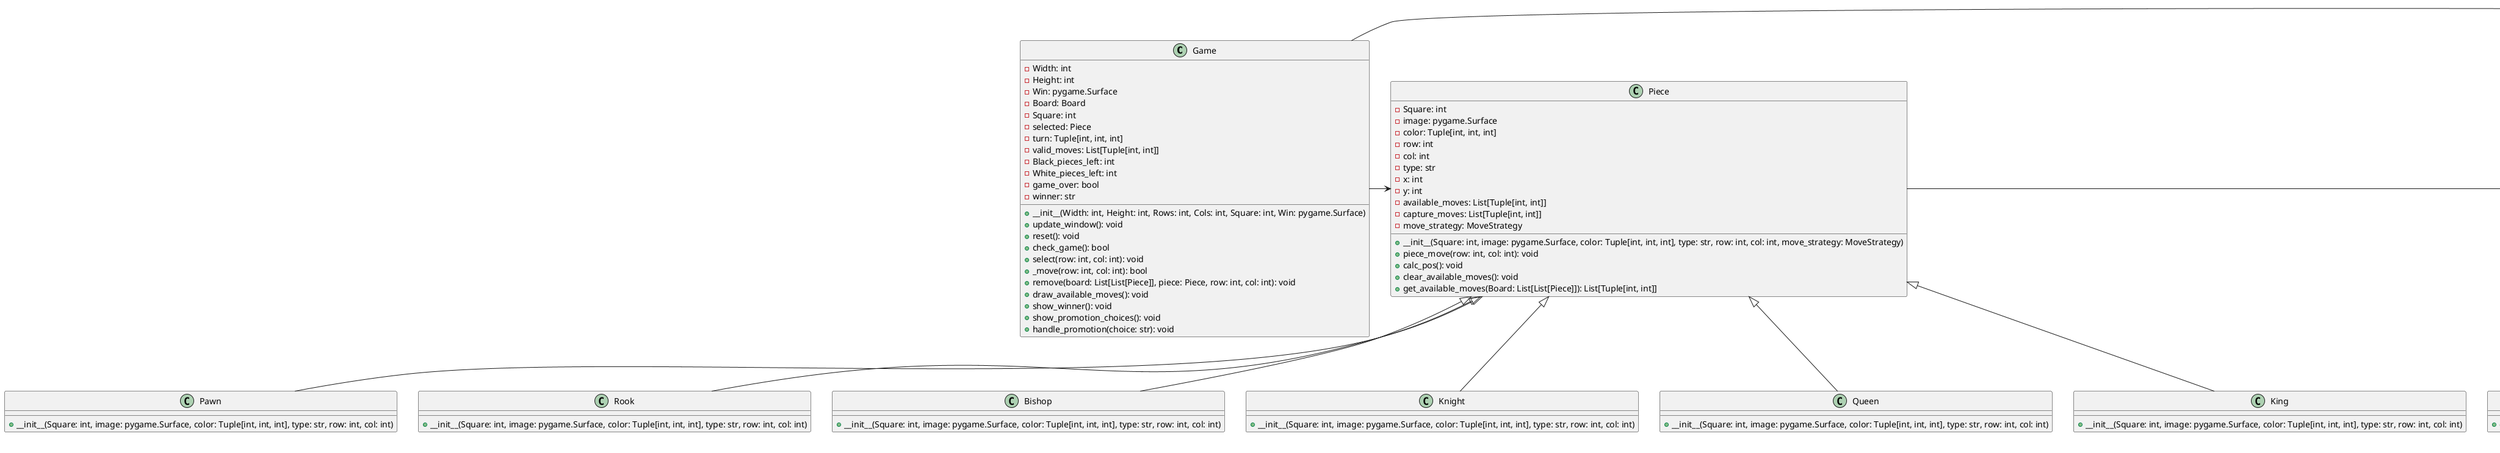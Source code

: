@startuml class
!define AbstractClass class

class Game {
    -Width: int
    -Height: int
    -Win: pygame.Surface
    -Board: Board
    -Square: int
    -selected: Piece
    -turn: Tuple[int, int, int]
    -valid_moves: List[Tuple[int, int]]
    -Black_pieces_left: int
    -White_pieces_left: int
    -game_over: bool
    -winner: str
    +__init__(Width: int, Height: int, Rows: int, Cols: int, Square: int, Win: pygame.Surface)
    +update_window(): void
    +reset(): void
    +check_game(): bool
    +select(row: int, col: int): void
    +_move(row: int, col: int): bool
    +remove(board: List[List[Piece]], piece: Piece, row: int, col: int): void
    +draw_available_moves(): void
    +show_winner(): void
    +show_promotion_choices(): void
    +handle_promotion(choice: str): void
}

class Piece {
    -Square: int
    -image: pygame.Surface
    -color: Tuple[int, int, int]
    -row: int
    -col: int
    -type: str
    -x: int
    -y: int
    -available_moves: List[Tuple[int, int]]
    -capture_moves: List[Tuple[int, int]]
    -move_strategy: MoveStrategy
    +__init__(Square: int, image: pygame.Surface, color: Tuple[int, int, int], type: str, row: int, col: int, move_strategy: MoveStrategy)
    +piece_move(row: int, col: int): void
    +calc_pos(): void
    +clear_available_moves(): void
    +get_available_moves(Board: List[List[Piece]]): List[Tuple[int, int]]
}

AbstractClass MoveStrategy {
    {abstract} +get_available_moves(piece: Piece, Board: List[List[Piece]]): List[Tuple[int, int]]
}

class PawnMoveStrategy {
    +get_available_moves(piece: Piece, Board: List[List[Piece]]): List[Tuple[int, int]]
}

class RookMoveStrategy {
    +get_available_moves(piece: Piece, Board: List[List[Piece]]): List[Tuple[int, int]]
}

class BishopMoveStrategy {
    +get_available_moves(piece: Piece, Board: List[List[Piece]]): List[Tuple[int, int]]
}

class KnightMoveStrategy {
    +get_available_moves(piece: Piece, Board: List[List[Piece]]): List[Tuple[int, int]]
}

class QueenMoveStrategy {
    +get_available_moves(piece: Piece, Board: List[List[Piece]]): List[Tuple[int, int]]
}

class KingMoveStrategy {
    +get_available_moves(piece: Piece, Board: List[List[Piece]]): List[Tuple[int, int]]
    +is_in_check(piece: Piece, Board: List[List[Piece]]): bool
    +is_in_check_path(piece: Piece, Board: List[List[Piece]], path: List[Tuple[int, int]]): bool
    +enemies_moves(piece: Piece, Board: List[List[Piece]]): List[Tuple[int, int]]
}

class Pawn {
    +__init__(Square: int, image: pygame.Surface, color: Tuple[int, int, int], type: str, row: int, col: int)
}

class Rook {
    +__init__(Square: int, image: pygame.Surface, color: Tuple[int, int, int], type: str, row: int, col: int)
}

class Bishop {
    +__init__(Square: int, image: pygame.Surface, color: Tuple[int, int, int], type: str, row: int, col: int)
}

class Knight {
    +__init__(Square: int, image: pygame.Surface, color: Tuple[int, int, int], type: str, row: int, col: int)
}

class Queen {
    +__init__(Square: int, image: pygame.Surface, color: Tuple[int, int, int], type: str, row: int, col: int)
}

class King {
    +__init__(Square: int, image: pygame.Surface, color: Tuple[int, int, int], type: str, row: int, col: int)
}

class Board {
    -Width: int
    -Height: int
    -Square: int
    -GameBoard: int
    -Win: pygame.Surface
    -Rows: int
    -Cols: int
    -Board: List[List[Piece]]
    -promotion_choice: Piece
    +__init__(Width: int, Height: int, Rows: int, Cols: int, Square: int, Win: pygame.Surface)
    +create_Board(): void
    +get_piece(row: int, col: int): Piece
    +move(piece: Piece, row: int, col: int): void
    +draw_Board(): void
    +draw_piece(piece: Piece, Win: pygame.Surface): void
    +draw_pieces(): void
    +promote_pawn(choice: str): void
}

Game -> Board
Game -> Piece
Piece -> MoveStrategy
MoveStrategy <|-- PawnMoveStrategy
MoveStrategy <|-- RookMoveStrategy
MoveStrategy <|-- BishopMoveStrategy
MoveStrategy <|-- KnightMoveStrategy
MoveStrategy <|-- QueenMoveStrategy
MoveStrategy <|-- KingMoveStrategy
Piece <|-- Pawn
Piece <|-- Rook
Piece <|-- Bishop
Piece <|-- Knight
Piece <|-- Queen
Piece <|-- King
@enduml
